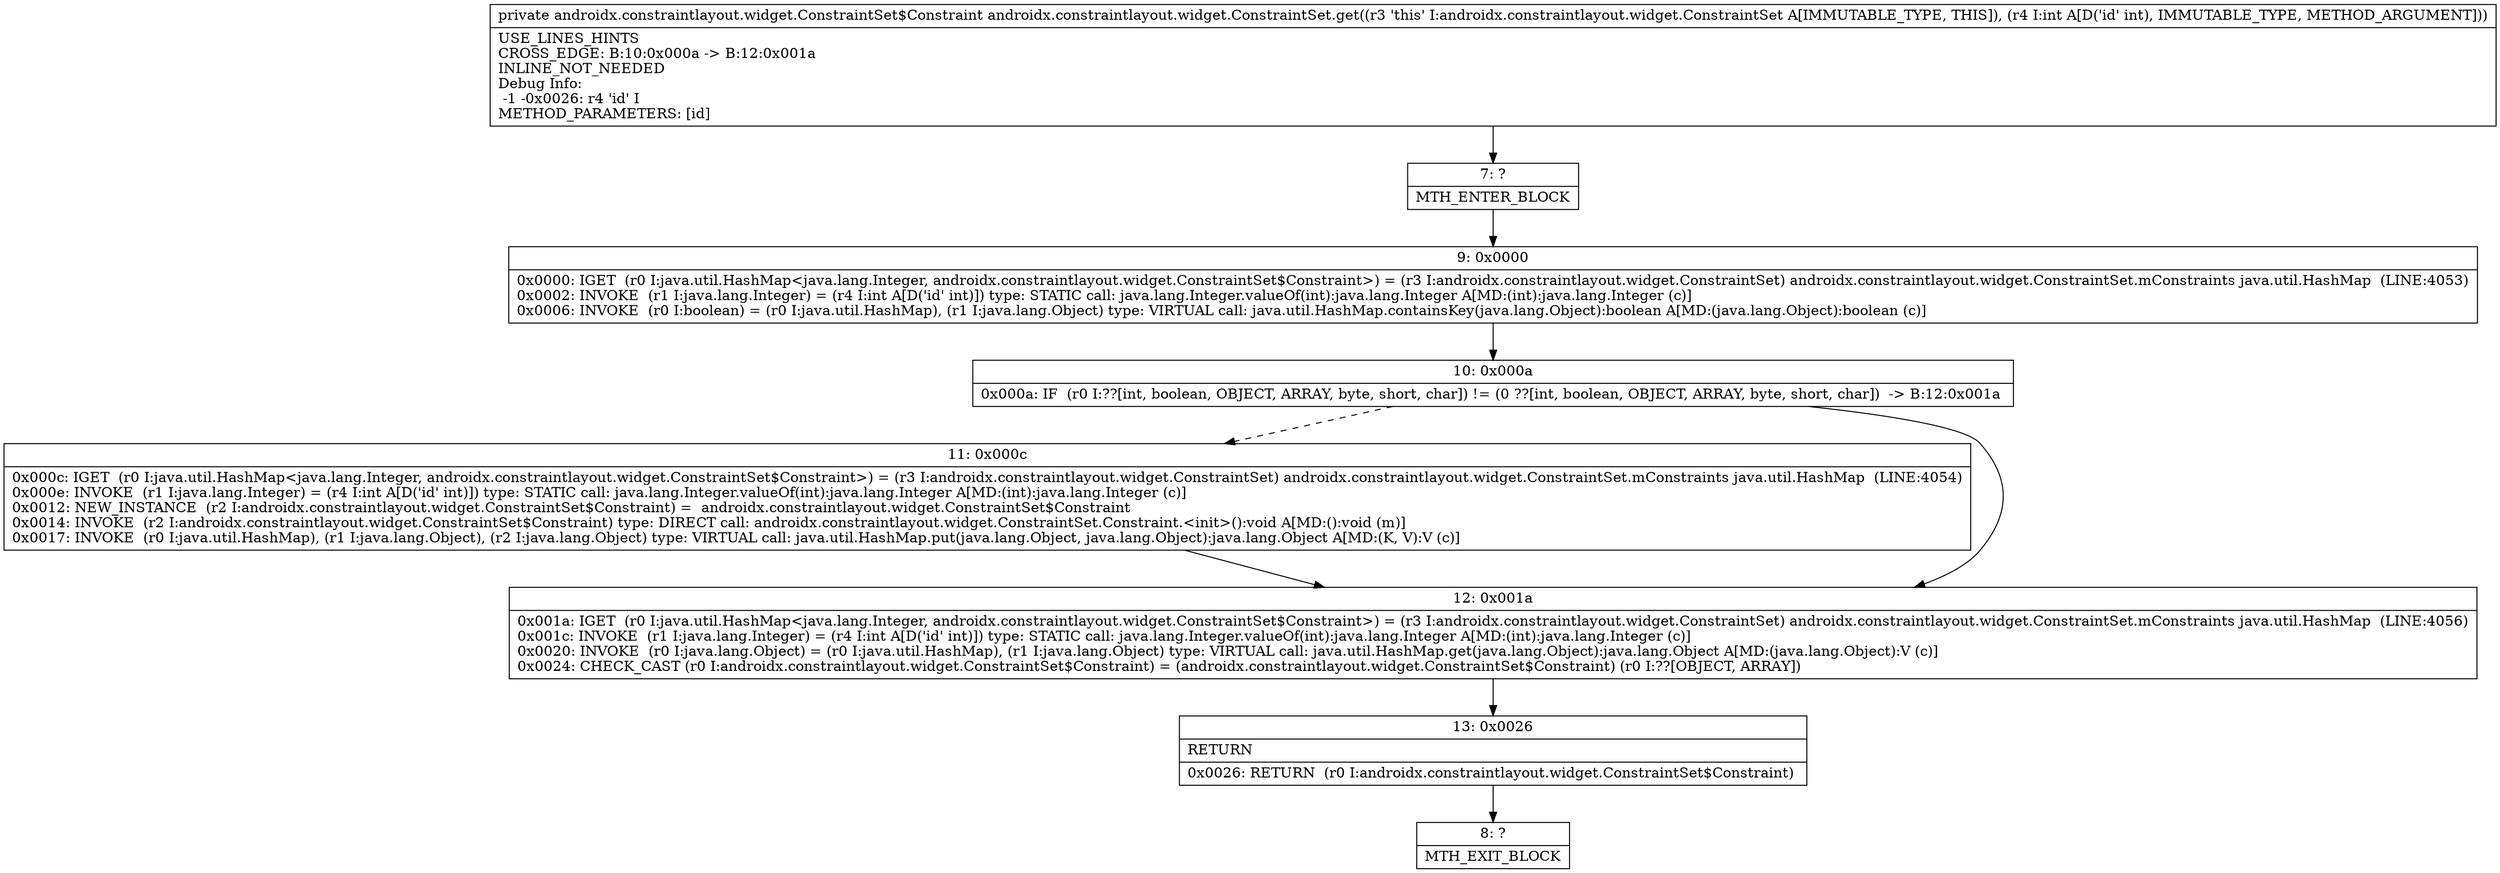 digraph "CFG forandroidx.constraintlayout.widget.ConstraintSet.get(I)Landroidx\/constraintlayout\/widget\/ConstraintSet$Constraint;" {
Node_7 [shape=record,label="{7\:\ ?|MTH_ENTER_BLOCK\l}"];
Node_9 [shape=record,label="{9\:\ 0x0000|0x0000: IGET  (r0 I:java.util.HashMap\<java.lang.Integer, androidx.constraintlayout.widget.ConstraintSet$Constraint\>) = (r3 I:androidx.constraintlayout.widget.ConstraintSet) androidx.constraintlayout.widget.ConstraintSet.mConstraints java.util.HashMap  (LINE:4053)\l0x0002: INVOKE  (r1 I:java.lang.Integer) = (r4 I:int A[D('id' int)]) type: STATIC call: java.lang.Integer.valueOf(int):java.lang.Integer A[MD:(int):java.lang.Integer (c)]\l0x0006: INVOKE  (r0 I:boolean) = (r0 I:java.util.HashMap), (r1 I:java.lang.Object) type: VIRTUAL call: java.util.HashMap.containsKey(java.lang.Object):boolean A[MD:(java.lang.Object):boolean (c)]\l}"];
Node_10 [shape=record,label="{10\:\ 0x000a|0x000a: IF  (r0 I:??[int, boolean, OBJECT, ARRAY, byte, short, char]) != (0 ??[int, boolean, OBJECT, ARRAY, byte, short, char])  \-\> B:12:0x001a \l}"];
Node_11 [shape=record,label="{11\:\ 0x000c|0x000c: IGET  (r0 I:java.util.HashMap\<java.lang.Integer, androidx.constraintlayout.widget.ConstraintSet$Constraint\>) = (r3 I:androidx.constraintlayout.widget.ConstraintSet) androidx.constraintlayout.widget.ConstraintSet.mConstraints java.util.HashMap  (LINE:4054)\l0x000e: INVOKE  (r1 I:java.lang.Integer) = (r4 I:int A[D('id' int)]) type: STATIC call: java.lang.Integer.valueOf(int):java.lang.Integer A[MD:(int):java.lang.Integer (c)]\l0x0012: NEW_INSTANCE  (r2 I:androidx.constraintlayout.widget.ConstraintSet$Constraint) =  androidx.constraintlayout.widget.ConstraintSet$Constraint \l0x0014: INVOKE  (r2 I:androidx.constraintlayout.widget.ConstraintSet$Constraint) type: DIRECT call: androidx.constraintlayout.widget.ConstraintSet.Constraint.\<init\>():void A[MD:():void (m)]\l0x0017: INVOKE  (r0 I:java.util.HashMap), (r1 I:java.lang.Object), (r2 I:java.lang.Object) type: VIRTUAL call: java.util.HashMap.put(java.lang.Object, java.lang.Object):java.lang.Object A[MD:(K, V):V (c)]\l}"];
Node_12 [shape=record,label="{12\:\ 0x001a|0x001a: IGET  (r0 I:java.util.HashMap\<java.lang.Integer, androidx.constraintlayout.widget.ConstraintSet$Constraint\>) = (r3 I:androidx.constraintlayout.widget.ConstraintSet) androidx.constraintlayout.widget.ConstraintSet.mConstraints java.util.HashMap  (LINE:4056)\l0x001c: INVOKE  (r1 I:java.lang.Integer) = (r4 I:int A[D('id' int)]) type: STATIC call: java.lang.Integer.valueOf(int):java.lang.Integer A[MD:(int):java.lang.Integer (c)]\l0x0020: INVOKE  (r0 I:java.lang.Object) = (r0 I:java.util.HashMap), (r1 I:java.lang.Object) type: VIRTUAL call: java.util.HashMap.get(java.lang.Object):java.lang.Object A[MD:(java.lang.Object):V (c)]\l0x0024: CHECK_CAST (r0 I:androidx.constraintlayout.widget.ConstraintSet$Constraint) = (androidx.constraintlayout.widget.ConstraintSet$Constraint) (r0 I:??[OBJECT, ARRAY]) \l}"];
Node_13 [shape=record,label="{13\:\ 0x0026|RETURN\l|0x0026: RETURN  (r0 I:androidx.constraintlayout.widget.ConstraintSet$Constraint) \l}"];
Node_8 [shape=record,label="{8\:\ ?|MTH_EXIT_BLOCK\l}"];
MethodNode[shape=record,label="{private androidx.constraintlayout.widget.ConstraintSet$Constraint androidx.constraintlayout.widget.ConstraintSet.get((r3 'this' I:androidx.constraintlayout.widget.ConstraintSet A[IMMUTABLE_TYPE, THIS]), (r4 I:int A[D('id' int), IMMUTABLE_TYPE, METHOD_ARGUMENT]))  | USE_LINES_HINTS\lCROSS_EDGE: B:10:0x000a \-\> B:12:0x001a\lINLINE_NOT_NEEDED\lDebug Info:\l  \-1 \-0x0026: r4 'id' I\lMETHOD_PARAMETERS: [id]\l}"];
MethodNode -> Node_7;Node_7 -> Node_9;
Node_9 -> Node_10;
Node_10 -> Node_11[style=dashed];
Node_10 -> Node_12;
Node_11 -> Node_12;
Node_12 -> Node_13;
Node_13 -> Node_8;
}

